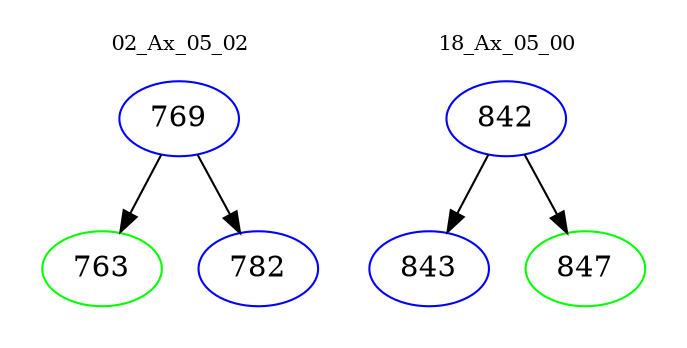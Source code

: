 digraph{
subgraph cluster_0 {
color = white
label = "02_Ax_05_02";
fontsize=10;
T0_769 [label="769", color="blue"]
T0_769 -> T0_763 [color="black"]
T0_763 [label="763", color="green"]
T0_769 -> T0_782 [color="black"]
T0_782 [label="782", color="blue"]
}
subgraph cluster_1 {
color = white
label = "18_Ax_05_00";
fontsize=10;
T1_842 [label="842", color="blue"]
T1_842 -> T1_843 [color="black"]
T1_843 [label="843", color="blue"]
T1_842 -> T1_847 [color="black"]
T1_847 [label="847", color="green"]
}
}
